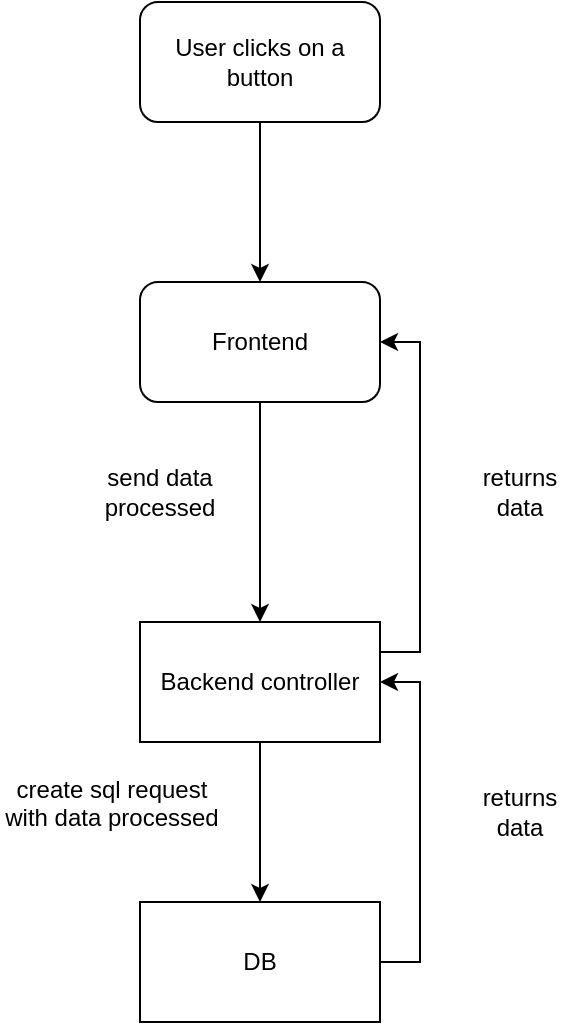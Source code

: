 <mxfile version="20.1.1" type="github">
  <diagram id="4Yo5bgn12V0r5x9UYzIo" name="Page-1">
    <mxGraphModel dx="1597" dy="-383" grid="1" gridSize="10" guides="1" tooltips="1" connect="1" arrows="1" fold="1" page="1" pageScale="1" pageWidth="827" pageHeight="1169" math="0" shadow="0">
      <root>
        <mxCell id="0" />
        <mxCell id="1" parent="0" />
        <mxCell id="d2sHEpe9VSRd-2LTgFlW-102" value="" style="edgeStyle=orthogonalEdgeStyle;rounded=0;orthogonalLoop=1;jettySize=auto;html=1;" edge="1" parent="1" source="d2sHEpe9VSRd-2LTgFlW-103" target="d2sHEpe9VSRd-2LTgFlW-105">
          <mxGeometry relative="1" as="geometry" />
        </mxCell>
        <mxCell id="d2sHEpe9VSRd-2LTgFlW-103" value="User clicks on a button" style="rounded=1;whiteSpace=wrap;html=1;" vertex="1" parent="1">
          <mxGeometry x="390" y="1170" width="120" height="60" as="geometry" />
        </mxCell>
        <mxCell id="d2sHEpe9VSRd-2LTgFlW-104" value="" style="edgeStyle=orthogonalEdgeStyle;rounded=0;orthogonalLoop=1;jettySize=auto;html=1;" edge="1" parent="1" source="d2sHEpe9VSRd-2LTgFlW-105" target="d2sHEpe9VSRd-2LTgFlW-108">
          <mxGeometry relative="1" as="geometry" />
        </mxCell>
        <mxCell id="d2sHEpe9VSRd-2LTgFlW-105" value="Frontend" style="rounded=1;whiteSpace=wrap;html=1;" vertex="1" parent="1">
          <mxGeometry x="390" y="1310" width="120" height="60" as="geometry" />
        </mxCell>
        <mxCell id="d2sHEpe9VSRd-2LTgFlW-106" value="" style="edgeStyle=orthogonalEdgeStyle;rounded=0;orthogonalLoop=1;jettySize=auto;html=1;" edge="1" parent="1" source="d2sHEpe9VSRd-2LTgFlW-108" target="d2sHEpe9VSRd-2LTgFlW-110">
          <mxGeometry relative="1" as="geometry" />
        </mxCell>
        <mxCell id="d2sHEpe9VSRd-2LTgFlW-115" style="edgeStyle=orthogonalEdgeStyle;rounded=0;orthogonalLoop=1;jettySize=auto;html=1;exitX=1;exitY=0.25;exitDx=0;exitDy=0;entryX=1;entryY=0.5;entryDx=0;entryDy=0;" edge="1" parent="1" source="d2sHEpe9VSRd-2LTgFlW-108" target="d2sHEpe9VSRd-2LTgFlW-105">
          <mxGeometry relative="1" as="geometry" />
        </mxCell>
        <mxCell id="d2sHEpe9VSRd-2LTgFlW-108" value="Backend controller" style="rounded=0;whiteSpace=wrap;html=1;" vertex="1" parent="1">
          <mxGeometry x="390" y="1480" width="120" height="60" as="geometry" />
        </mxCell>
        <mxCell id="d2sHEpe9VSRd-2LTgFlW-109" style="edgeStyle=orthogonalEdgeStyle;rounded=0;orthogonalLoop=1;jettySize=auto;html=1;exitX=1;exitY=0.5;exitDx=0;exitDy=0;entryX=1;entryY=0.5;entryDx=0;entryDy=0;" edge="1" parent="1" source="d2sHEpe9VSRd-2LTgFlW-110" target="d2sHEpe9VSRd-2LTgFlW-108">
          <mxGeometry relative="1" as="geometry" />
        </mxCell>
        <mxCell id="d2sHEpe9VSRd-2LTgFlW-110" value="DB" style="rounded=0;whiteSpace=wrap;html=1;" vertex="1" parent="1">
          <mxGeometry x="390" y="1620" width="120" height="60" as="geometry" />
        </mxCell>
        <mxCell id="d2sHEpe9VSRd-2LTgFlW-111" value="returns data" style="text;html=1;strokeColor=none;fillColor=none;align=center;verticalAlign=middle;whiteSpace=wrap;rounded=0;" vertex="1" parent="1">
          <mxGeometry x="550" y="1560" width="60" height="30" as="geometry" />
        </mxCell>
        <mxCell id="d2sHEpe9VSRd-2LTgFlW-112" value="returns data" style="text;html=1;strokeColor=none;fillColor=none;align=center;verticalAlign=middle;whiteSpace=wrap;rounded=0;" vertex="1" parent="1">
          <mxGeometry x="550" y="1400" width="60" height="30" as="geometry" />
        </mxCell>
        <mxCell id="d2sHEpe9VSRd-2LTgFlW-113" value="send data processed" style="text;html=1;strokeColor=none;fillColor=none;align=center;verticalAlign=middle;whiteSpace=wrap;rounded=0;" vertex="1" parent="1">
          <mxGeometry x="370" y="1400" width="60" height="30" as="geometry" />
        </mxCell>
        <mxCell id="d2sHEpe9VSRd-2LTgFlW-114" value="&lt;div style=&quot;text-align: center;&quot;&gt;&lt;span style=&quot;background-color: initial;&quot;&gt;create sql request with data processed&lt;/span&gt;&lt;/div&gt;" style="text;whiteSpace=wrap;html=1;" vertex="1" parent="1">
          <mxGeometry x="320" y="1550" width="110" height="50" as="geometry" />
        </mxCell>
      </root>
    </mxGraphModel>
  </diagram>
</mxfile>

